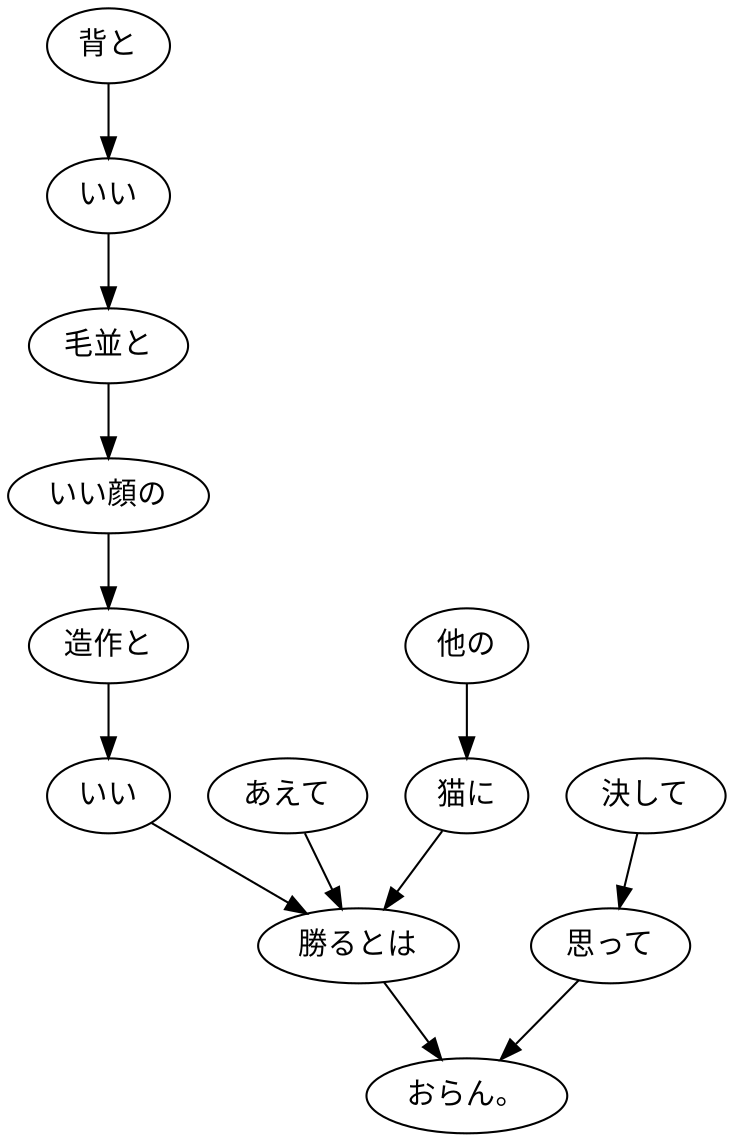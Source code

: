 digraph graph160 {
	node0 [label="背と"];
	node1 [label="いい"];
	node2 [label="毛並と"];
	node3 [label="いい顔の"];
	node4 [label="造作と"];
	node5 [label="いい"];
	node6 [label="あえて"];
	node7 [label="他の"];
	node8 [label="猫に"];
	node9 [label="勝るとは"];
	node10 [label="決して"];
	node11 [label="思って"];
	node12 [label="おらん。"];
	node0 -> node1;
	node1 -> node2;
	node2 -> node3;
	node3 -> node4;
	node4 -> node5;
	node5 -> node9;
	node6 -> node9;
	node7 -> node8;
	node8 -> node9;
	node9 -> node12;
	node10 -> node11;
	node11 -> node12;
}

